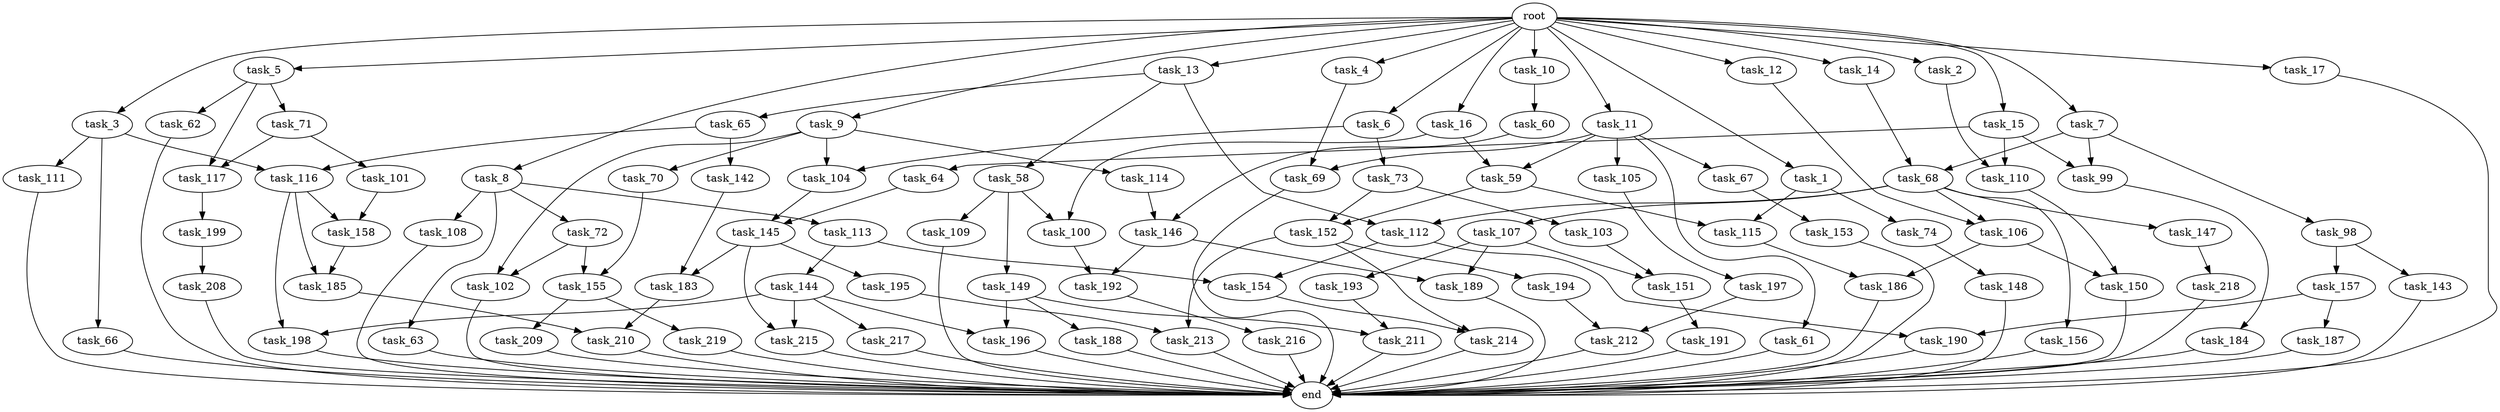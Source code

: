 digraph G {
  root [size="0.000000"];
  task_1 [size="1024.000000"];
  task_2 [size="1024.000000"];
  task_3 [size="1024.000000"];
  task_4 [size="1024.000000"];
  task_5 [size="1024.000000"];
  task_6 [size="1024.000000"];
  task_7 [size="1024.000000"];
  task_8 [size="1024.000000"];
  task_9 [size="1024.000000"];
  task_10 [size="1024.000000"];
  task_11 [size="1024.000000"];
  task_12 [size="1024.000000"];
  task_13 [size="1024.000000"];
  task_14 [size="1024.000000"];
  task_15 [size="1024.000000"];
  task_16 [size="1024.000000"];
  task_17 [size="1024.000000"];
  task_58 [size="420906795008.000000"];
  task_59 [size="893353197568.000000"];
  task_60 [size="34359738368.000000"];
  task_61 [size="34359738368.000000"];
  task_62 [size="34359738368.000000"];
  task_63 [size="420906795008.000000"];
  task_64 [size="34359738368.000000"];
  task_65 [size="420906795008.000000"];
  task_66 [size="309237645312.000000"];
  task_67 [size="34359738368.000000"];
  task_68 [size="1554778161152.000000"];
  task_69 [size="584115552256.000000"];
  task_70 [size="549755813888.000000"];
  task_71 [size="34359738368.000000"];
  task_72 [size="420906795008.000000"];
  task_73 [size="214748364800.000000"];
  task_74 [size="549755813888.000000"];
  task_98 [size="695784701952.000000"];
  task_99 [size="730144440320.000000"];
  task_100 [size="1279900254208.000000"];
  task_101 [size="34359738368.000000"];
  task_102 [size="584115552256.000000"];
  task_103 [size="214748364800.000000"];
  task_104 [size="764504178688.000000"];
  task_105 [size="34359738368.000000"];
  task_106 [size="1554778161152.000000"];
  task_107 [size="695784701952.000000"];
  task_108 [size="420906795008.000000"];
  task_109 [size="420906795008.000000"];
  task_110 [size="68719476736.000000"];
  task_111 [size="309237645312.000000"];
  task_112 [size="1116691496960.000000"];
  task_113 [size="420906795008.000000"];
  task_114 [size="549755813888.000000"];
  task_115 [size="1245540515840.000000"];
  task_116 [size="343597383680.000000"];
  task_117 [size="68719476736.000000"];
  task_142 [size="34359738368.000000"];
  task_143 [size="77309411328.000000"];
  task_144 [size="695784701952.000000"];
  task_145 [size="68719476736.000000"];
  task_146 [size="1099511627776.000000"];
  task_147 [size="695784701952.000000"];
  task_148 [size="309237645312.000000"];
  task_149 [size="420906795008.000000"];
  task_150 [size="1073741824000.000000"];
  task_151 [size="558345748480.000000"];
  task_152 [size="910533066752.000000"];
  task_153 [size="77309411328.000000"];
  task_154 [size="1116691496960.000000"];
  task_155 [size="584115552256.000000"];
  task_156 [size="695784701952.000000"];
  task_157 [size="77309411328.000000"];
  task_158 [size="858993459200.000000"];
  task_183 [size="352187318272.000000"];
  task_184 [size="77309411328.000000"];
  task_185 [size="446676598784.000000"];
  task_186 [size="352187318272.000000"];
  task_187 [size="34359738368.000000"];
  task_188 [size="77309411328.000000"];
  task_189 [size="833223655424.000000"];
  task_190 [size="455266533376.000000"];
  task_191 [size="137438953472.000000"];
  task_192 [size="1116691496960.000000"];
  task_193 [size="137438953472.000000"];
  task_194 [size="34359738368.000000"];
  task_195 [size="137438953472.000000"];
  task_196 [size="111669149696.000000"];
  task_197 [size="34359738368.000000"];
  task_198 [size="343597383680.000000"];
  task_199 [size="137438953472.000000"];
  task_208 [size="549755813888.000000"];
  task_209 [size="695784701952.000000"];
  task_210 [size="1554778161152.000000"];
  task_211 [size="773094113280.000000"];
  task_212 [size="154618822656.000000"];
  task_213 [size="68719476736.000000"];
  task_214 [size="343597383680.000000"];
  task_215 [size="171798691840.000000"];
  task_216 [size="549755813888.000000"];
  task_217 [size="34359738368.000000"];
  task_218 [size="695784701952.000000"];
  task_219 [size="695784701952.000000"];
  end [size="0.000000"];

  root -> task_1 [size="1.000000"];
  root -> task_2 [size="1.000000"];
  root -> task_3 [size="1.000000"];
  root -> task_4 [size="1.000000"];
  root -> task_5 [size="1.000000"];
  root -> task_6 [size="1.000000"];
  root -> task_7 [size="1.000000"];
  root -> task_8 [size="1.000000"];
  root -> task_9 [size="1.000000"];
  root -> task_10 [size="1.000000"];
  root -> task_11 [size="1.000000"];
  root -> task_12 [size="1.000000"];
  root -> task_13 [size="1.000000"];
  root -> task_14 [size="1.000000"];
  root -> task_15 [size="1.000000"];
  root -> task_16 [size="1.000000"];
  root -> task_17 [size="1.000000"];
  task_1 -> task_74 [size="536870912.000000"];
  task_1 -> task_115 [size="536870912.000000"];
  task_2 -> task_110 [size="33554432.000000"];
  task_3 -> task_66 [size="301989888.000000"];
  task_3 -> task_111 [size="301989888.000000"];
  task_3 -> task_116 [size="301989888.000000"];
  task_4 -> task_69 [size="536870912.000000"];
  task_5 -> task_62 [size="33554432.000000"];
  task_5 -> task_71 [size="33554432.000000"];
  task_5 -> task_117 [size="33554432.000000"];
  task_6 -> task_73 [size="209715200.000000"];
  task_6 -> task_104 [size="209715200.000000"];
  task_7 -> task_68 [size="679477248.000000"];
  task_7 -> task_98 [size="679477248.000000"];
  task_7 -> task_99 [size="679477248.000000"];
  task_8 -> task_63 [size="411041792.000000"];
  task_8 -> task_72 [size="411041792.000000"];
  task_8 -> task_108 [size="411041792.000000"];
  task_8 -> task_113 [size="411041792.000000"];
  task_9 -> task_70 [size="536870912.000000"];
  task_9 -> task_102 [size="536870912.000000"];
  task_9 -> task_104 [size="536870912.000000"];
  task_9 -> task_114 [size="536870912.000000"];
  task_10 -> task_60 [size="33554432.000000"];
  task_11 -> task_59 [size="33554432.000000"];
  task_11 -> task_61 [size="33554432.000000"];
  task_11 -> task_67 [size="33554432.000000"];
  task_11 -> task_69 [size="33554432.000000"];
  task_11 -> task_105 [size="33554432.000000"];
  task_12 -> task_106 [size="838860800.000000"];
  task_13 -> task_58 [size="411041792.000000"];
  task_13 -> task_65 [size="411041792.000000"];
  task_13 -> task_112 [size="411041792.000000"];
  task_14 -> task_68 [size="838860800.000000"];
  task_15 -> task_64 [size="33554432.000000"];
  task_15 -> task_99 [size="33554432.000000"];
  task_15 -> task_110 [size="33554432.000000"];
  task_16 -> task_59 [size="838860800.000000"];
  task_16 -> task_100 [size="838860800.000000"];
  task_17 -> end [size="1.000000"];
  task_58 -> task_100 [size="411041792.000000"];
  task_58 -> task_109 [size="411041792.000000"];
  task_58 -> task_149 [size="411041792.000000"];
  task_59 -> task_115 [size="679477248.000000"];
  task_59 -> task_152 [size="679477248.000000"];
  task_60 -> task_146 [size="536870912.000000"];
  task_61 -> end [size="1.000000"];
  task_62 -> end [size="1.000000"];
  task_63 -> end [size="1.000000"];
  task_64 -> task_145 [size="33554432.000000"];
  task_65 -> task_116 [size="33554432.000000"];
  task_65 -> task_142 [size="33554432.000000"];
  task_66 -> end [size="1.000000"];
  task_67 -> task_153 [size="75497472.000000"];
  task_68 -> task_106 [size="679477248.000000"];
  task_68 -> task_107 [size="679477248.000000"];
  task_68 -> task_112 [size="679477248.000000"];
  task_68 -> task_147 [size="679477248.000000"];
  task_68 -> task_156 [size="679477248.000000"];
  task_69 -> end [size="1.000000"];
  task_70 -> task_155 [size="536870912.000000"];
  task_71 -> task_101 [size="33554432.000000"];
  task_71 -> task_117 [size="33554432.000000"];
  task_72 -> task_102 [size="33554432.000000"];
  task_72 -> task_155 [size="33554432.000000"];
  task_73 -> task_103 [size="209715200.000000"];
  task_73 -> task_152 [size="209715200.000000"];
  task_74 -> task_148 [size="301989888.000000"];
  task_98 -> task_143 [size="75497472.000000"];
  task_98 -> task_157 [size="75497472.000000"];
  task_99 -> task_184 [size="75497472.000000"];
  task_100 -> task_192 [size="411041792.000000"];
  task_101 -> task_158 [size="536870912.000000"];
  task_102 -> end [size="1.000000"];
  task_103 -> task_151 [size="411041792.000000"];
  task_104 -> task_145 [size="33554432.000000"];
  task_105 -> task_197 [size="33554432.000000"];
  task_106 -> task_150 [size="209715200.000000"];
  task_106 -> task_186 [size="209715200.000000"];
  task_107 -> task_151 [size="134217728.000000"];
  task_107 -> task_189 [size="134217728.000000"];
  task_107 -> task_193 [size="134217728.000000"];
  task_108 -> end [size="1.000000"];
  task_109 -> end [size="1.000000"];
  task_110 -> task_150 [size="838860800.000000"];
  task_111 -> end [size="1.000000"];
  task_112 -> task_154 [size="411041792.000000"];
  task_112 -> task_190 [size="411041792.000000"];
  task_113 -> task_144 [size="679477248.000000"];
  task_113 -> task_154 [size="679477248.000000"];
  task_114 -> task_146 [size="536870912.000000"];
  task_115 -> task_186 [size="134217728.000000"];
  task_116 -> task_158 [size="301989888.000000"];
  task_116 -> task_185 [size="301989888.000000"];
  task_116 -> task_198 [size="301989888.000000"];
  task_117 -> task_199 [size="134217728.000000"];
  task_142 -> task_183 [size="209715200.000000"];
  task_143 -> end [size="1.000000"];
  task_144 -> task_196 [size="33554432.000000"];
  task_144 -> task_198 [size="33554432.000000"];
  task_144 -> task_215 [size="33554432.000000"];
  task_144 -> task_217 [size="33554432.000000"];
  task_145 -> task_183 [size="134217728.000000"];
  task_145 -> task_195 [size="134217728.000000"];
  task_145 -> task_215 [size="134217728.000000"];
  task_146 -> task_189 [size="679477248.000000"];
  task_146 -> task_192 [size="679477248.000000"];
  task_147 -> task_218 [size="679477248.000000"];
  task_148 -> end [size="1.000000"];
  task_149 -> task_188 [size="75497472.000000"];
  task_149 -> task_196 [size="75497472.000000"];
  task_149 -> task_211 [size="75497472.000000"];
  task_150 -> end [size="1.000000"];
  task_151 -> task_191 [size="134217728.000000"];
  task_152 -> task_194 [size="33554432.000000"];
  task_152 -> task_213 [size="33554432.000000"];
  task_152 -> task_214 [size="33554432.000000"];
  task_153 -> end [size="1.000000"];
  task_154 -> task_214 [size="301989888.000000"];
  task_155 -> task_209 [size="679477248.000000"];
  task_155 -> task_219 [size="679477248.000000"];
  task_156 -> end [size="1.000000"];
  task_157 -> task_187 [size="33554432.000000"];
  task_157 -> task_190 [size="33554432.000000"];
  task_158 -> task_185 [size="134217728.000000"];
  task_183 -> task_210 [size="838860800.000000"];
  task_184 -> end [size="1.000000"];
  task_185 -> task_210 [size="679477248.000000"];
  task_186 -> end [size="1.000000"];
  task_187 -> end [size="1.000000"];
  task_188 -> end [size="1.000000"];
  task_189 -> end [size="1.000000"];
  task_190 -> end [size="1.000000"];
  task_191 -> end [size="1.000000"];
  task_192 -> task_216 [size="536870912.000000"];
  task_193 -> task_211 [size="679477248.000000"];
  task_194 -> task_212 [size="75497472.000000"];
  task_195 -> task_213 [size="33554432.000000"];
  task_196 -> end [size="1.000000"];
  task_197 -> task_212 [size="75497472.000000"];
  task_198 -> end [size="1.000000"];
  task_199 -> task_208 [size="536870912.000000"];
  task_208 -> end [size="1.000000"];
  task_209 -> end [size="1.000000"];
  task_210 -> end [size="1.000000"];
  task_211 -> end [size="1.000000"];
  task_212 -> end [size="1.000000"];
  task_213 -> end [size="1.000000"];
  task_214 -> end [size="1.000000"];
  task_215 -> end [size="1.000000"];
  task_216 -> end [size="1.000000"];
  task_217 -> end [size="1.000000"];
  task_218 -> end [size="1.000000"];
  task_219 -> end [size="1.000000"];
}
